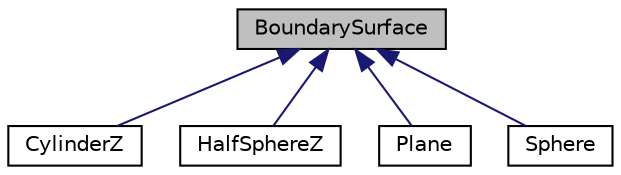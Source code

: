 digraph "BoundarySurface"
{
 // INTERACTIVE_SVG=YES
  edge [fontname="Helvetica",fontsize="10",labelfontname="Helvetica",labelfontsize="10"];
  node [fontname="Helvetica",fontsize="10",shape=record];
  Node0 [label="BoundarySurface",height=0.2,width=0.4,color="black", fillcolor="grey75", style="filled", fontcolor="black"];
  Node0 -> Node1 [dir="back",color="midnightblue",fontsize="10",style="solid",fontname="Helvetica"];
  Node1 [label="CylinderZ",height=0.2,width=0.4,color="black", fillcolor="white", style="filled",URL="$classCylinderZ.html",tooltip="A simple implementation of the BoundarySurface class. "];
  Node0 -> Node2 [dir="back",color="midnightblue",fontsize="10",style="solid",fontname="Helvetica"];
  Node2 [label="HalfSphereZ",height=0.2,width=0.4,color="black", fillcolor="white", style="filled",URL="$classHalfSphereZ.html",tooltip="A simple implementation of the BoundarySurface class. "];
  Node0 -> Node3 [dir="back",color="midnightblue",fontsize="10",style="solid",fontname="Helvetica"];
  Node3 [label="Plane",height=0.2,width=0.4,color="black", fillcolor="white", style="filled",URL="$classPlane.html",tooltip="A simple implementation of the BoundarySurface class. "];
  Node0 -> Node4 [dir="back",color="midnightblue",fontsize="10",style="solid",fontname="Helvetica"];
  Node4 [label="Sphere",height=0.2,width=0.4,color="black", fillcolor="white", style="filled",URL="$classSphere.html",tooltip="A simple implementation of the BoundarySurface class. "];
}
